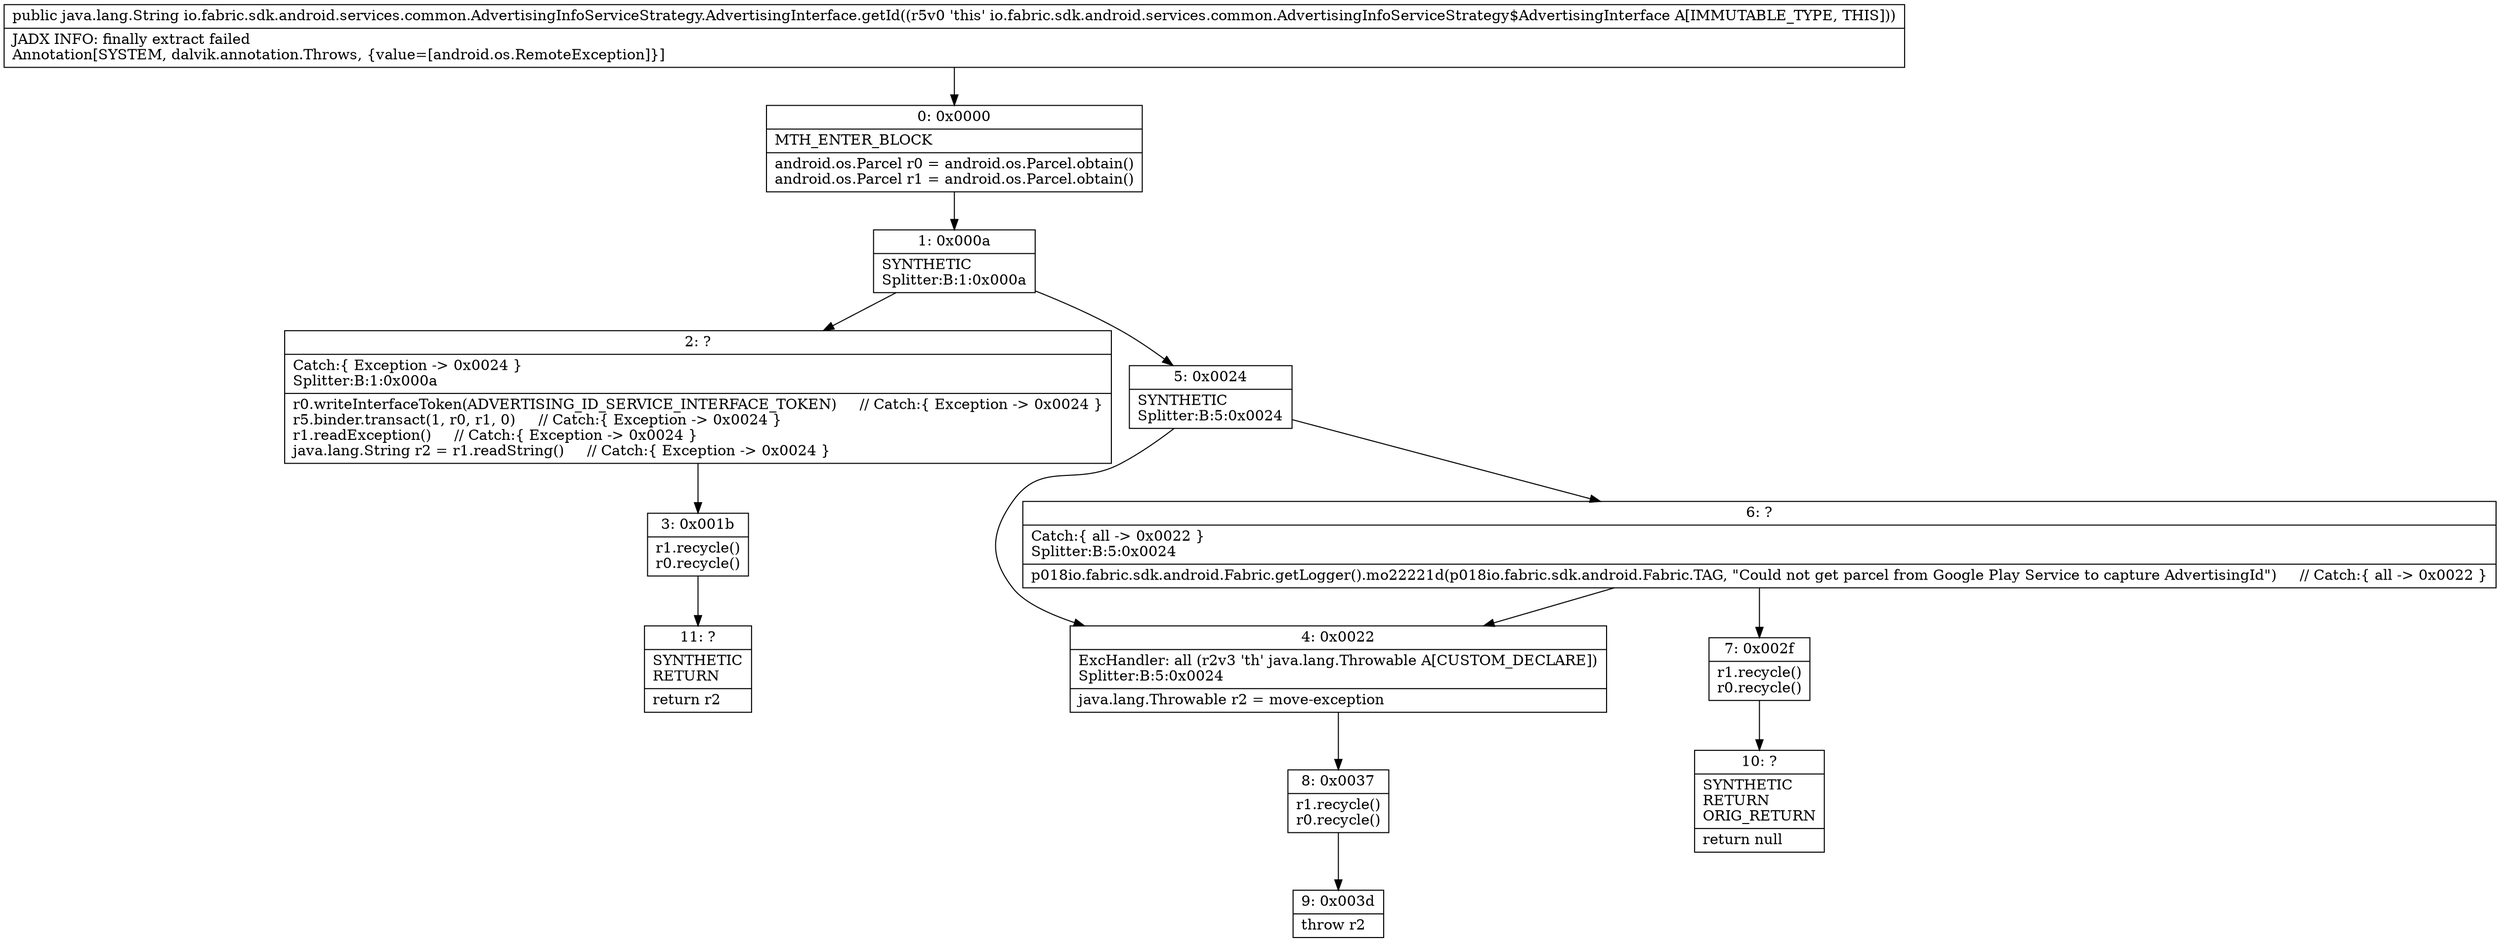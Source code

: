 digraph "CFG forio.fabric.sdk.android.services.common.AdvertisingInfoServiceStrategy.AdvertisingInterface.getId()Ljava\/lang\/String;" {
Node_0 [shape=record,label="{0\:\ 0x0000|MTH_ENTER_BLOCK\l|android.os.Parcel r0 = android.os.Parcel.obtain()\landroid.os.Parcel r1 = android.os.Parcel.obtain()\l}"];
Node_1 [shape=record,label="{1\:\ 0x000a|SYNTHETIC\lSplitter:B:1:0x000a\l}"];
Node_2 [shape=record,label="{2\:\ ?|Catch:\{ Exception \-\> 0x0024 \}\lSplitter:B:1:0x000a\l|r0.writeInterfaceToken(ADVERTISING_ID_SERVICE_INTERFACE_TOKEN)     \/\/ Catch:\{ Exception \-\> 0x0024 \}\lr5.binder.transact(1, r0, r1, 0)     \/\/ Catch:\{ Exception \-\> 0x0024 \}\lr1.readException()     \/\/ Catch:\{ Exception \-\> 0x0024 \}\ljava.lang.String r2 = r1.readString()     \/\/ Catch:\{ Exception \-\> 0x0024 \}\l}"];
Node_3 [shape=record,label="{3\:\ 0x001b|r1.recycle()\lr0.recycle()\l}"];
Node_4 [shape=record,label="{4\:\ 0x0022|ExcHandler: all (r2v3 'th' java.lang.Throwable A[CUSTOM_DECLARE])\lSplitter:B:5:0x0024\l|java.lang.Throwable r2 = move\-exception\l}"];
Node_5 [shape=record,label="{5\:\ 0x0024|SYNTHETIC\lSplitter:B:5:0x0024\l}"];
Node_6 [shape=record,label="{6\:\ ?|Catch:\{ all \-\> 0x0022 \}\lSplitter:B:5:0x0024\l|p018io.fabric.sdk.android.Fabric.getLogger().mo22221d(p018io.fabric.sdk.android.Fabric.TAG, \"Could not get parcel from Google Play Service to capture AdvertisingId\")     \/\/ Catch:\{ all \-\> 0x0022 \}\l}"];
Node_7 [shape=record,label="{7\:\ 0x002f|r1.recycle()\lr0.recycle()\l}"];
Node_8 [shape=record,label="{8\:\ 0x0037|r1.recycle()\lr0.recycle()\l}"];
Node_9 [shape=record,label="{9\:\ 0x003d|throw r2\l}"];
Node_10 [shape=record,label="{10\:\ ?|SYNTHETIC\lRETURN\lORIG_RETURN\l|return null\l}"];
Node_11 [shape=record,label="{11\:\ ?|SYNTHETIC\lRETURN\l|return r2\l}"];
MethodNode[shape=record,label="{public java.lang.String io.fabric.sdk.android.services.common.AdvertisingInfoServiceStrategy.AdvertisingInterface.getId((r5v0 'this' io.fabric.sdk.android.services.common.AdvertisingInfoServiceStrategy$AdvertisingInterface A[IMMUTABLE_TYPE, THIS]))  | JADX INFO: finally extract failed\lAnnotation[SYSTEM, dalvik.annotation.Throws, \{value=[android.os.RemoteException]\}]\l}"];
MethodNode -> Node_0;
Node_0 -> Node_1;
Node_1 -> Node_2;
Node_1 -> Node_5;
Node_2 -> Node_3;
Node_3 -> Node_11;
Node_4 -> Node_8;
Node_5 -> Node_6;
Node_5 -> Node_4;
Node_6 -> Node_7;
Node_6 -> Node_4;
Node_7 -> Node_10;
Node_8 -> Node_9;
}


